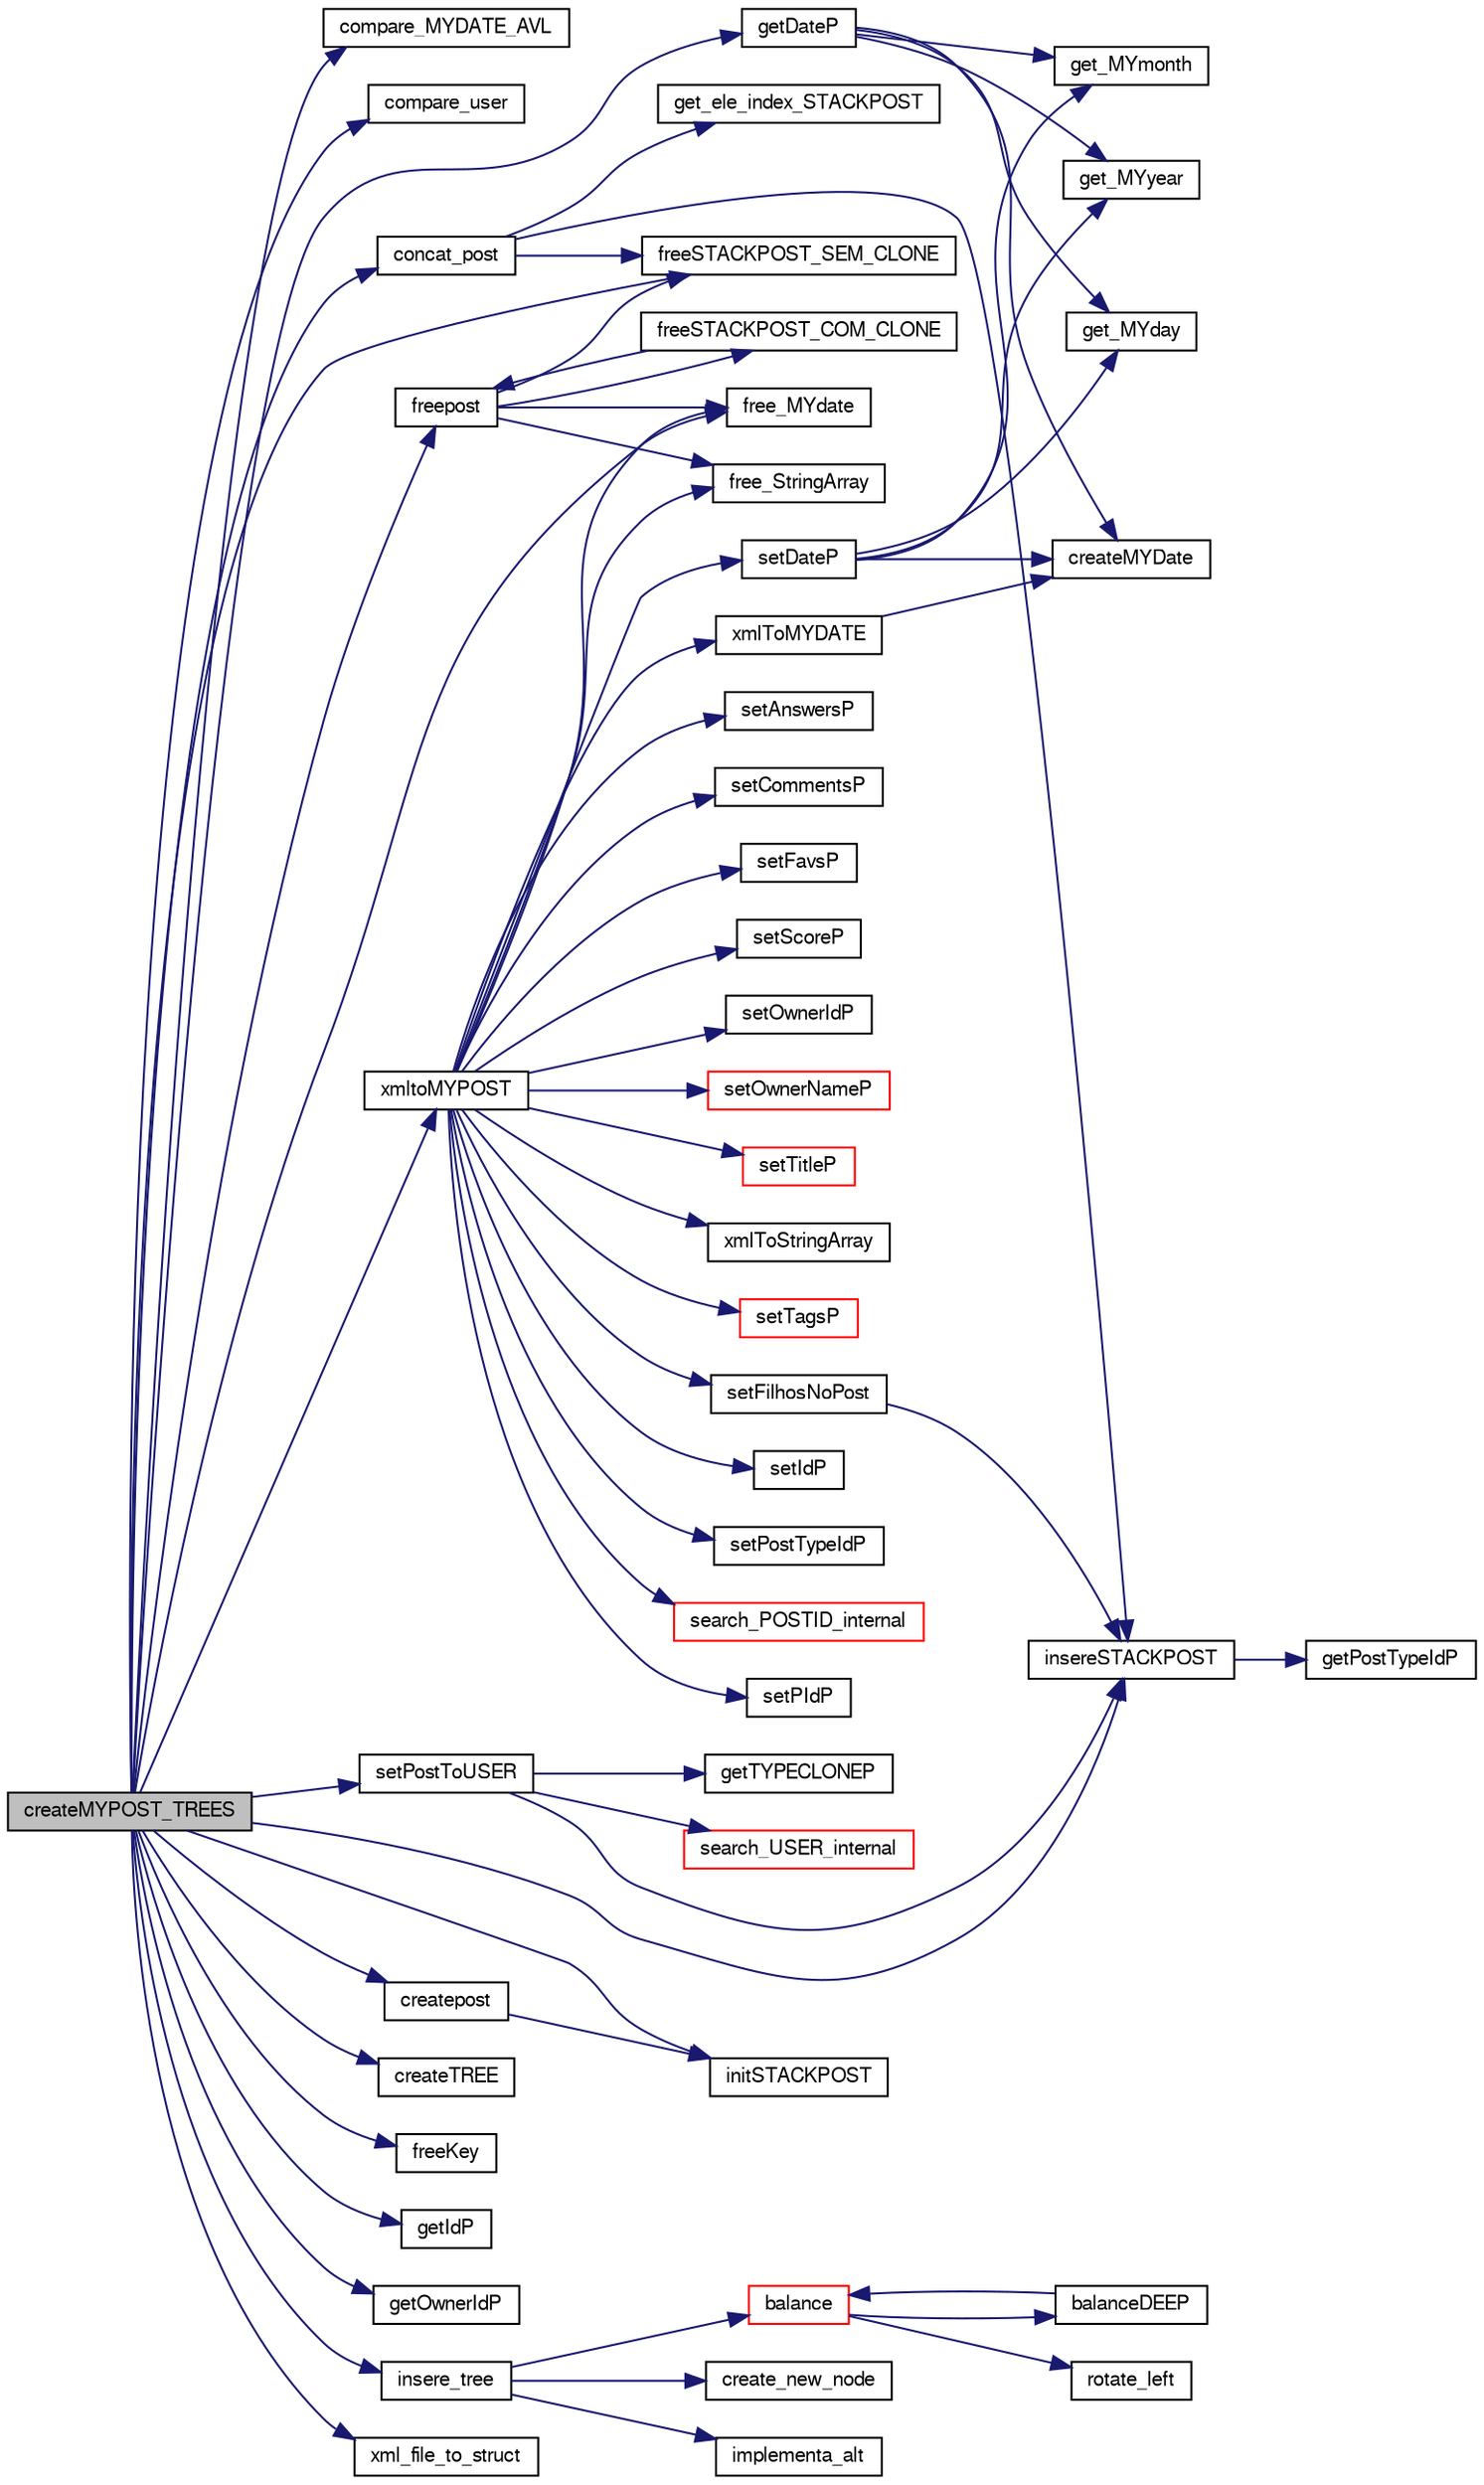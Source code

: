 digraph "createMYPOST_TREES"
{
  edge [fontname="FreeSans",fontsize="10",labelfontname="FreeSans",labelfontsize="10"];
  node [fontname="FreeSans",fontsize="10",shape=record];
  rankdir="LR";
  Node1 [label="createMYPOST_TREES",height=0.2,width=0.4,color="black", fillcolor="grey75", style="filled", fontcolor="black"];
  Node1 -> Node2 [color="midnightblue",fontsize="10",style="solid",fontname="FreeSans"];
  Node2 [label="compare_MYDATE_AVL",height=0.2,width=0.4,color="black", fillcolor="white", style="filled",URL="$mydate_8c.html#ae95826e93f0d924a0a1fc74eec38219e",tooltip="Função compara duas datas para árvores. "];
  Node1 -> Node3 [color="midnightblue",fontsize="10",style="solid",fontname="FreeSans"];
  Node3 [label="compare_user",height=0.2,width=0.4,color="black", fillcolor="white", style="filled",URL="$myuser_8c.html#a5830d24c6af616f7abda520ed1dc1444",tooltip="Função que compara 2 keys de user diferentes. "];
  Node1 -> Node4 [color="midnightblue",fontsize="10",style="solid",fontname="FreeSans"];
  Node4 [label="concat_post",height=0.2,width=0.4,color="black", fillcolor="white", style="filled",URL="$loading_8c.html#ae237e89d24c403ffa6ff29ac86bc19f2",tooltip="Função que tira o primeiro elemento de um GArray e o coloca noutro. "];
  Node4 -> Node5 [color="midnightblue",fontsize="10",style="solid",fontname="FreeSans"];
  Node5 [label="freeSTACKPOST_SEM_CLONE",height=0.2,width=0.4,color="black", fillcolor="white", style="filled",URL="$mypost_8c.html#a91b21fb278f52144ead6215a80e864a5",tooltip="Função que dá free a uma stackpost. "];
  Node4 -> Node6 [color="midnightblue",fontsize="10",style="solid",fontname="FreeSans"];
  Node6 [label="get_ele_index_STACKPOST",height=0.2,width=0.4,color="black", fillcolor="white", style="filled",URL="$mypost_8c.html#ab5f84eeb5ef5145c0058f17b63ff41ae",tooltip="Função que devolve o elemento na posição dada. "];
  Node4 -> Node7 [color="midnightblue",fontsize="10",style="solid",fontname="FreeSans"];
  Node7 [label="insereSTACKPOST",height=0.2,width=0.4,color="black", fillcolor="white", style="filled",URL="$mypost_8c.html#a5eebc7120fc7545535af7c5d4584f028",tooltip="Função que insere um elemento numa stackpost. "];
  Node7 -> Node8 [color="midnightblue",fontsize="10",style="solid",fontname="FreeSans"];
  Node8 [label="getPostTypeIdP",height=0.2,width=0.4,color="black", fillcolor="white", style="filled",URL="$mypost_8c.html#a514d82e76edef763f417b1a75d92939e",tooltip="Função que obtém o TypeId de um post. "];
  Node1 -> Node9 [color="midnightblue",fontsize="10",style="solid",fontname="FreeSans"];
  Node9 [label="createpost",height=0.2,width=0.4,color="black", fillcolor="white", style="filled",URL="$mypost_8c.html#a226bc0c43835f1b4ced9d34f295ddbc6",tooltip="Função que inicializa a (nossa) representação de um post na memória. "];
  Node9 -> Node10 [color="midnightblue",fontsize="10",style="solid",fontname="FreeSans"];
  Node10 [label="initSTACKPOST",height=0.2,width=0.4,color="black", fillcolor="white", style="filled",URL="$mypost_8c.html#ac441cbdcf1391689526aba31a5e5aae9",tooltip="Função que inicializa um stackpost. "];
  Node1 -> Node11 [color="midnightblue",fontsize="10",style="solid",fontname="FreeSans"];
  Node11 [label="createTREE",height=0.2,width=0.4,color="black", fillcolor="white", style="filled",URL="$mytree_8c.html#a9dce7ae4d5be401262c1dc0919d07efc",tooltip="Função cria a estrutura que contêm a árvore. "];
  Node1 -> Node12 [color="midnightblue",fontsize="10",style="solid",fontname="FreeSans"];
  Node12 [label="free_MYdate",height=0.2,width=0.4,color="black", fillcolor="white", style="filled",URL="$mydate_8c.html#a47a8a92914dfb1a80155143103d3183c",tooltip="Função liberta a memória da data. "];
  Node1 -> Node13 [color="midnightblue",fontsize="10",style="solid",fontname="FreeSans"];
  Node13 [label="freeKey",height=0.2,width=0.4,color="black", fillcolor="white", style="filled",URL="$myuser_8c.html#a6ab0300c891cf4faa61df2f878bce54a",tooltip="Função que liberta a memória de um key. "];
  Node1 -> Node14 [color="midnightblue",fontsize="10",style="solid",fontname="FreeSans"];
  Node14 [label="freepost",height=0.2,width=0.4,color="black", fillcolor="white", style="filled",URL="$mypost_8c.html#a08e79594d5f2f7acf98a907972c05c51",tooltip="Função que liberta a memória alocada para um dado post. "];
  Node14 -> Node15 [color="midnightblue",fontsize="10",style="solid",fontname="FreeSans"];
  Node15 [label="free_StringArray",height=0.2,width=0.4,color="black", fillcolor="white", style="filled",URL="$mypost_8c.html#aab669e7098e15119ed28ed6e38174c06",tooltip="Função que liberta um array de strings. "];
  Node14 -> Node12 [color="midnightblue",fontsize="10",style="solid",fontname="FreeSans"];
  Node14 -> Node5 [color="midnightblue",fontsize="10",style="solid",fontname="FreeSans"];
  Node14 -> Node16 [color="midnightblue",fontsize="10",style="solid",fontname="FreeSans"];
  Node16 [label="freeSTACKPOST_COM_CLONE",height=0.2,width=0.4,color="black", fillcolor="white", style="filled",URL="$mypost_8c.html#a80b528f810114367a43b3972570c1c3e",tooltip="Função que dá free a um clone stackpost. "];
  Node16 -> Node14 [color="midnightblue",fontsize="10",style="solid",fontname="FreeSans"];
  Node1 -> Node5 [color="midnightblue",fontsize="10",style="solid",fontname="FreeSans"];
  Node1 -> Node17 [color="midnightblue",fontsize="10",style="solid",fontname="FreeSans"];
  Node17 [label="getDateP",height=0.2,width=0.4,color="black", fillcolor="white", style="filled",URL="$mypost_8c.html#adf9b3f45c7d3d9aba8e882521cc22a4d",tooltip="Função que obtém a data de criação de um post. "];
  Node17 -> Node18 [color="midnightblue",fontsize="10",style="solid",fontname="FreeSans"];
  Node18 [label="createMYDate",height=0.2,width=0.4,color="black", fillcolor="white", style="filled",URL="$mydate_8c.html#a641c1c8236312a67f3e78d5d7ad3e4cd",tooltip="Função inicializa a estrutura de data. "];
  Node17 -> Node19 [color="midnightblue",fontsize="10",style="solid",fontname="FreeSans"];
  Node19 [label="get_MYday",height=0.2,width=0.4,color="black", fillcolor="white", style="filled",URL="$mydate_8c.html#aa3411c3bed105d605ac9400ffa851127",tooltip="Função que devolve a informação do dia da data. "];
  Node17 -> Node20 [color="midnightblue",fontsize="10",style="solid",fontname="FreeSans"];
  Node20 [label="get_MYmonth",height=0.2,width=0.4,color="black", fillcolor="white", style="filled",URL="$mydate_8c.html#a8e3bb2ee4a75232efb95e5710f5427ad",tooltip="Função que devolve a informação do mês da data. "];
  Node17 -> Node21 [color="midnightblue",fontsize="10",style="solid",fontname="FreeSans"];
  Node21 [label="get_MYyear",height=0.2,width=0.4,color="black", fillcolor="white", style="filled",URL="$mydate_8c.html#a21393f309c08c543e814be7269672def",tooltip="Função que devolve a informação do ano da data. "];
  Node1 -> Node22 [color="midnightblue",fontsize="10",style="solid",fontname="FreeSans"];
  Node22 [label="getIdP",height=0.2,width=0.4,color="black", fillcolor="white", style="filled",URL="$mypost_8c.html#afa0a87d0e3edc6a72af78a5dca815fd3",tooltip="Função que obtém o Id de um post. "];
  Node1 -> Node23 [color="midnightblue",fontsize="10",style="solid",fontname="FreeSans"];
  Node23 [label="getOwnerIdP",height=0.2,width=0.4,color="black", fillcolor="white", style="filled",URL="$mypost_8c.html#adaf507d186a88aba336eae26f03a0cc7",tooltip="Função que obtém o OwnerId de um post. "];
  Node1 -> Node10 [color="midnightblue",fontsize="10",style="solid",fontname="FreeSans"];
  Node1 -> Node24 [color="midnightblue",fontsize="10",style="solid",fontname="FreeSans"];
  Node24 [label="insere_tree",height=0.2,width=0.4,color="black", fillcolor="white", style="filled",URL="$mytree_8c.html#a7faa98622d7d8699dd0505fac22ed6ec",tooltip="Função insere um elemento na árvore. "];
  Node24 -> Node25 [color="midnightblue",fontsize="10",style="solid",fontname="FreeSans"];
  Node25 [label="create_new_node",height=0.2,width=0.4,color="black", fillcolor="white", style="filled",URL="$mytree_8c.html#a2843723d722fbed22bd34e35727fe068",tooltip="Função que cria um novo nodo. "];
  Node24 -> Node26 [color="midnightblue",fontsize="10",style="solid",fontname="FreeSans"];
  Node26 [label="implementa_alt",height=0.2,width=0.4,color="black", fillcolor="white", style="filled",URL="$mytree_8c.html#a8a25d8e6b754c18bbb6aba86774a0bfd",tooltip="Função que implementa a nova altura de um dado nodo. "];
  Node24 -> Node27 [color="midnightblue",fontsize="10",style="solid",fontname="FreeSans"];
  Node27 [label="balance",height=0.2,width=0.4,color="red", fillcolor="white", style="filled",URL="$mytree_8c.html#afc02f01563a197de8a65d9cdab5a0267",tooltip="Função efetua o balanceamento da árvore. "];
  Node27 -> Node28 [color="midnightblue",fontsize="10",style="solid",fontname="FreeSans"];
  Node28 [label="balanceDEEP",height=0.2,width=0.4,color="black", fillcolor="white", style="filled",URL="$mytree_8c.html#a12ba44d23354b9652c365e450982c658",tooltip="Função calcula o balanço de um nodo. "];
  Node28 -> Node27 [color="midnightblue",fontsize="10",style="solid",fontname="FreeSans"];
  Node27 -> Node29 [color="midnightblue",fontsize="10",style="solid",fontname="FreeSans"];
  Node29 [label="rotate_left",height=0.2,width=0.4,color="black", fillcolor="white", style="filled",URL="$mytree_8c.html#a6a4235e15d23f9324aa7043383230056",tooltip="Função efetua uma rotação para a esquerda da árvore. "];
  Node1 -> Node7 [color="midnightblue",fontsize="10",style="solid",fontname="FreeSans"];
  Node1 -> Node30 [color="midnightblue",fontsize="10",style="solid",fontname="FreeSans"];
  Node30 [label="setPostToUSER",height=0.2,width=0.4,color="black", fillcolor="white", style="filled",URL="$myuser_8c.html#a13edd4695686a72bb4f3b4f2d39dd5d5",tooltip="Função mete um post no correspondete user. "];
  Node30 -> Node31 [color="midnightblue",fontsize="10",style="solid",fontname="FreeSans"];
  Node31 [label="getTYPECLONEP",height=0.2,width=0.4,color="black", fillcolor="white", style="filled",URL="$mypost_8c.html#abb640995de1fbdd60bbb9bb3df06dfd4",tooltip="Função que verifica se um post é clone ou não. "];
  Node30 -> Node32 [color="midnightblue",fontsize="10",style="solid",fontname="FreeSans"];
  Node32 [label="search_USER_internal",height=0.2,width=0.4,color="red", fillcolor="white", style="filled",URL="$myuser_8c.html#ae92c6fe9feb2b00c1ad4620532cef7c1",tooltip="Função que procura um user na estrutura sem clone. "];
  Node30 -> Node7 [color="midnightblue",fontsize="10",style="solid",fontname="FreeSans"];
  Node1 -> Node33 [color="midnightblue",fontsize="10",style="solid",fontname="FreeSans"];
  Node33 [label="xml_file_to_struct",height=0.2,width=0.4,color="black", fillcolor="white", style="filled",URL="$loading_8c.html#a48c0fce05821c32dd2f2295268b628d3",tooltip="Função que (recorrendo à biblioteca libxml2) efetua o parsing de um ficheiro xml. ..."];
  Node1 -> Node34 [color="midnightblue",fontsize="10",style="solid",fontname="FreeSans"];
  Node34 [label="xmltoMYPOST",height=0.2,width=0.4,color="black", fillcolor="white", style="filled",URL="$mypost_8c.html#a31d58744923deed5e71d8e17d8ba41ef",tooltip="Função que copia informação de um nodo da estrutura do libxml2 para o análogo da nossa estrutura..."];
  Node34 -> Node35 [color="midnightblue",fontsize="10",style="solid",fontname="FreeSans"];
  Node35 [label="setIdP",height=0.2,width=0.4,color="black", fillcolor="white", style="filled",URL="$mypost_8c.html#a177a0ce3ad798d5c445bf346eefbdec7",tooltip="Função que altera o Id de um post. "];
  Node34 -> Node36 [color="midnightblue",fontsize="10",style="solid",fontname="FreeSans"];
  Node36 [label="setPostTypeIdP",height=0.2,width=0.4,color="black", fillcolor="white", style="filled",URL="$mypost_8c.html#a4c21b54555590d65c32ef7a6f17cd4f1",tooltip="Função que altera o TypeId de um post. "];
  Node34 -> Node37 [color="midnightblue",fontsize="10",style="solid",fontname="FreeSans"];
  Node37 [label="search_POSTID_internal",height=0.2,width=0.4,color="red", fillcolor="white", style="filled",URL="$mypost_8c.html#a171c7ab54ecfc6c1bf801f3ee92ac012",tooltip="Função que procura um post pelo id na estrutura sem clone. "];
  Node34 -> Node38 [color="midnightblue",fontsize="10",style="solid",fontname="FreeSans"];
  Node38 [label="setPIdP",height=0.2,width=0.4,color="black", fillcolor="white", style="filled",URL="$mypost_8c.html#a76fed6c3411f2f2979e4ba1d91edd52b",tooltip="Função que altera o ParentId de um post. "];
  Node34 -> Node39 [color="midnightblue",fontsize="10",style="solid",fontname="FreeSans"];
  Node39 [label="xmlToMYDATE",height=0.2,width=0.4,color="black", fillcolor="white", style="filled",URL="$mypost_8c.html#a239f9be99ac392ead976edda09c979b9",tooltip="Função que processa a string correspondente ao valor Creation date e a transforma numa struct mydate..."];
  Node39 -> Node18 [color="midnightblue",fontsize="10",style="solid",fontname="FreeSans"];
  Node34 -> Node40 [color="midnightblue",fontsize="10",style="solid",fontname="FreeSans"];
  Node40 [label="setDateP",height=0.2,width=0.4,color="black", fillcolor="white", style="filled",URL="$mypost_8c.html#a91091a07d56a9ec21e2e80c17a5b6a17",tooltip="Função que altera a data de criação de um post. "];
  Node40 -> Node18 [color="midnightblue",fontsize="10",style="solid",fontname="FreeSans"];
  Node40 -> Node19 [color="midnightblue",fontsize="10",style="solid",fontname="FreeSans"];
  Node40 -> Node20 [color="midnightblue",fontsize="10",style="solid",fontname="FreeSans"];
  Node40 -> Node21 [color="midnightblue",fontsize="10",style="solid",fontname="FreeSans"];
  Node34 -> Node12 [color="midnightblue",fontsize="10",style="solid",fontname="FreeSans"];
  Node34 -> Node41 [color="midnightblue",fontsize="10",style="solid",fontname="FreeSans"];
  Node41 [label="setScoreP",height=0.2,width=0.4,color="black", fillcolor="white", style="filled",URL="$mypost_8c.html#a4a78e6bfcbc36f0a7b78e0a85c682383",tooltip="Função que altera o score de um post. "];
  Node34 -> Node42 [color="midnightblue",fontsize="10",style="solid",fontname="FreeSans"];
  Node42 [label="setOwnerIdP",height=0.2,width=0.4,color="black", fillcolor="white", style="filled",URL="$mypost_8c.html#a23d3098077428d3720ae630ebb18206d",tooltip="Função que altera o OwnerId de um post. "];
  Node34 -> Node43 [color="midnightblue",fontsize="10",style="solid",fontname="FreeSans"];
  Node43 [label="setOwnerNameP",height=0.2,width=0.4,color="red", fillcolor="white", style="filled",URL="$mypost_8c.html#a42c14882153853dc9065c82a89f7c017",tooltip="Função que altera o OwnerName de um post. "];
  Node34 -> Node44 [color="midnightblue",fontsize="10",style="solid",fontname="FreeSans"];
  Node44 [label="setTitleP",height=0.2,width=0.4,color="red", fillcolor="white", style="filled",URL="$mypost_8c.html#ae4093d4d4d69ee536b4cc73430d4c443",tooltip="Função que altera o título de um post. "];
  Node34 -> Node45 [color="midnightblue",fontsize="10",style="solid",fontname="FreeSans"];
  Node45 [label="xmlToStringArray",height=0.2,width=0.4,color="black", fillcolor="white", style="filled",URL="$mypost_8c.html#a2c3c47c2907ee66c39f9c9bc9465920e",tooltip="Função que processa a string correspondente ao valor Tags a transforma num array de strings..."];
  Node34 -> Node46 [color="midnightblue",fontsize="10",style="solid",fontname="FreeSans"];
  Node46 [label="setTagsP",height=0.2,width=0.4,color="red", fillcolor="white", style="filled",URL="$mypost_8c.html#a7036475164827dfb021ebb4e54b1bc8e",tooltip="Função que altera a lista de tags de um post. "];
  Node34 -> Node15 [color="midnightblue",fontsize="10",style="solid",fontname="FreeSans"];
  Node34 -> Node47 [color="midnightblue",fontsize="10",style="solid",fontname="FreeSans"];
  Node47 [label="setAnswersP",height=0.2,width=0.4,color="black", fillcolor="white", style="filled",URL="$mypost_8c.html#a6b0588cac41707a51edbe1832c71bdd1",tooltip="Função que altera o numero de respostas de um post. "];
  Node34 -> Node48 [color="midnightblue",fontsize="10",style="solid",fontname="FreeSans"];
  Node48 [label="setCommentsP",height=0.2,width=0.4,color="black", fillcolor="white", style="filled",URL="$mypost_8c.html#a6c21cde47b4d33009f788774f697b824",tooltip="Função que altera o numero de comentarios de um post. "];
  Node34 -> Node49 [color="midnightblue",fontsize="10",style="solid",fontname="FreeSans"];
  Node49 [label="setFavsP",height=0.2,width=0.4,color="black", fillcolor="white", style="filled",URL="$mypost_8c.html#a1405fc3b448fd51f497b80a021d26d78",tooltip="Função que altera o numero de favoritos de um post. "];
  Node34 -> Node50 [color="midnightblue",fontsize="10",style="solid",fontname="FreeSans"];
  Node50 [label="setFilhosNoPost",height=0.2,width=0.4,color="black", fillcolor="white", style="filled",URL="$mypost_8c.html#a4b8bf7bead4a0b259fc58425e493a58a",tooltip="Função mete um post nos filhos desse mesmo post. "];
  Node50 -> Node7 [color="midnightblue",fontsize="10",style="solid",fontname="FreeSans"];
}
